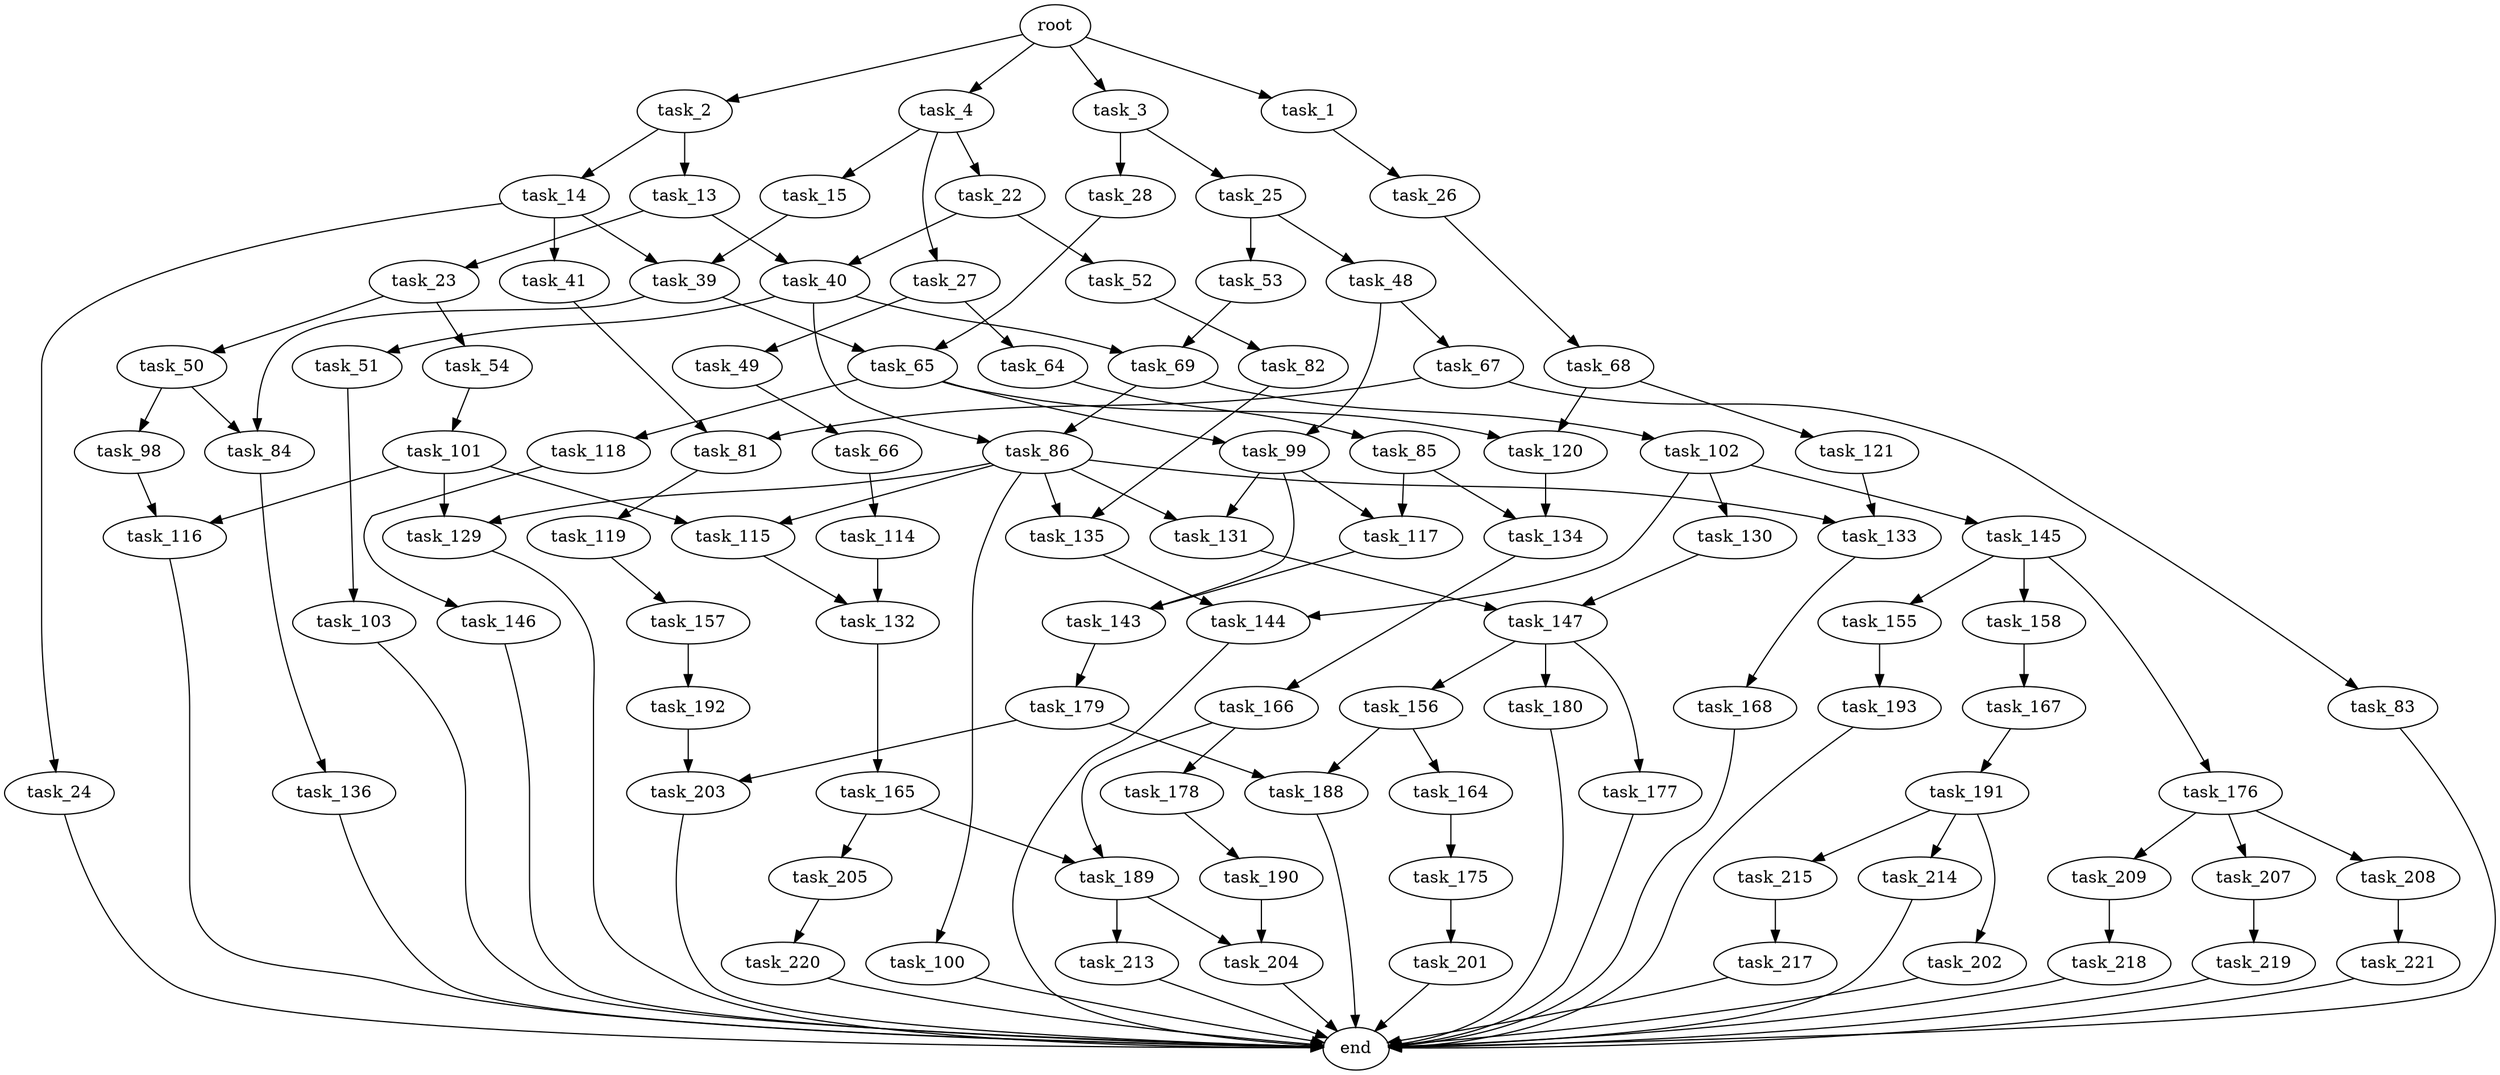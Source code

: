 digraph G {
  root [size="0.000000"];
  task_1 [size="16674252319.000000"];
  task_2 [size="28991029248.000000"];
  task_3 [size="817992350176.000000"];
  task_4 [size="7544424044.000000"];
  task_26 [size="8589934592.000000"];
  task_13 [size="1088220431641.000000"];
  task_14 [size="5247910400.000000"];
  task_25 [size="71617502040.000000"];
  task_28 [size="134217728000.000000"];
  task_15 [size="30699231987.000000"];
  task_22 [size="895200966.000000"];
  task_27 [size="480353480092.000000"];
  task_23 [size="368293445632.000000"];
  task_40 [size="134217728000.000000"];
  task_24 [size="13273831710.000000"];
  task_39 [size="7337258821.000000"];
  task_41 [size="8589934592.000000"];
  task_52 [size="9897189894.000000"];
  task_50 [size="134217728000.000000"];
  task_54 [size="218516240747.000000"];
  end [size="0.000000"];
  task_48 [size="134217728000.000000"];
  task_53 [size="11661871836.000000"];
  task_68 [size="27814142477.000000"];
  task_49 [size="537242078.000000"];
  task_64 [size="35825927643.000000"];
  task_65 [size="134217728000.000000"];
  task_84 [size="549755813888.000000"];
  task_51 [size="3437172735.000000"];
  task_69 [size="28991029248.000000"];
  task_86 [size="1119087245978.000000"];
  task_81 [size="11618953407.000000"];
  task_67 [size="11201515386.000000"];
  task_99 [size="8351726877.000000"];
  task_66 [size="134217728000.000000"];
  task_98 [size="203348454847.000000"];
  task_103 [size="382875237143.000000"];
  task_82 [size="19019888845.000000"];
  task_101 [size="42218406131.000000"];
  task_85 [size="231928233984.000000"];
  task_118 [size="13379688598.000000"];
  task_120 [size="44002929495.000000"];
  task_114 [size="1497843049.000000"];
  task_83 [size="5455026062.000000"];
  task_121 [size="4228596909.000000"];
  task_102 [size="418601666775.000000"];
  task_119 [size="28991029248.000000"];
  task_135 [size="4030494186.000000"];
  task_136 [size="14461961353.000000"];
  task_117 [size="1073741824000.000000"];
  task_134 [size="41543649210.000000"];
  task_100 [size="346402295524.000000"];
  task_115 [size="136025183892.000000"];
  task_129 [size="134217728000.000000"];
  task_131 [size="1014786445653.000000"];
  task_133 [size="549755813888.000000"];
  task_116 [size="28991029248.000000"];
  task_143 [size="8520983098.000000"];
  task_130 [size="1066595586.000000"];
  task_144 [size="28683413748.000000"];
  task_145 [size="42338716137.000000"];
  task_132 [size="17702261477.000000"];
  task_146 [size="267135783928.000000"];
  task_157 [size="17183568554.000000"];
  task_147 [size="8589934592.000000"];
  task_165 [size="125422151256.000000"];
  task_168 [size="134217728000.000000"];
  task_166 [size="1984937848.000000"];
  task_179 [size="1073741824000.000000"];
  task_155 [size="134217728000.000000"];
  task_158 [size="40512170754.000000"];
  task_176 [size="2047723010.000000"];
  task_156 [size="6244244679.000000"];
  task_177 [size="134217728000.000000"];
  task_180 [size="549755813888.000000"];
  task_193 [size="8589934592.000000"];
  task_164 [size="191268706044.000000"];
  task_188 [size="273967100415.000000"];
  task_192 [size="601720693190.000000"];
  task_167 [size="38740570056.000000"];
  task_175 [size="782757789696.000000"];
  task_189 [size="181934965769.000000"];
  task_205 [size="51125077796.000000"];
  task_178 [size="462544392525.000000"];
  task_191 [size="9760354674.000000"];
  task_201 [size="510418965791.000000"];
  task_207 [size="368293445632.000000"];
  task_208 [size="368293445632.000000"];
  task_209 [size="474070176.000000"];
  task_190 [size="8784116230.000000"];
  task_203 [size="6087437516.000000"];
  task_204 [size="834413874944.000000"];
  task_213 [size="39015294441.000000"];
  task_202 [size="134217728000.000000"];
  task_214 [size="126240698484.000000"];
  task_215 [size="25066515109.000000"];
  task_220 [size="1017205204441.000000"];
  task_219 [size="8132506579.000000"];
  task_221 [size="8589934592.000000"];
  task_218 [size="20824240462.000000"];
  task_217 [size="8589934592.000000"];

  root -> task_1 [size="1.000000"];
  root -> task_2 [size="1.000000"];
  root -> task_3 [size="1.000000"];
  root -> task_4 [size="1.000000"];
  task_1 -> task_26 [size="679477248.000000"];
  task_2 -> task_13 [size="75497472.000000"];
  task_2 -> task_14 [size="75497472.000000"];
  task_3 -> task_25 [size="679477248.000000"];
  task_3 -> task_28 [size="679477248.000000"];
  task_4 -> task_15 [size="838860800.000000"];
  task_4 -> task_22 [size="838860800.000000"];
  task_4 -> task_27 [size="838860800.000000"];
  task_26 -> task_68 [size="33554432.000000"];
  task_13 -> task_23 [size="838860800.000000"];
  task_13 -> task_40 [size="838860800.000000"];
  task_14 -> task_24 [size="134217728.000000"];
  task_14 -> task_39 [size="134217728.000000"];
  task_14 -> task_41 [size="134217728.000000"];
  task_25 -> task_48 [size="209715200.000000"];
  task_25 -> task_53 [size="209715200.000000"];
  task_28 -> task_65 [size="209715200.000000"];
  task_15 -> task_39 [size="679477248.000000"];
  task_22 -> task_40 [size="33554432.000000"];
  task_22 -> task_52 [size="33554432.000000"];
  task_27 -> task_49 [size="411041792.000000"];
  task_27 -> task_64 [size="411041792.000000"];
  task_23 -> task_50 [size="411041792.000000"];
  task_23 -> task_54 [size="411041792.000000"];
  task_40 -> task_51 [size="209715200.000000"];
  task_40 -> task_69 [size="209715200.000000"];
  task_40 -> task_86 [size="209715200.000000"];
  task_24 -> end [size="1.000000"];
  task_39 -> task_65 [size="411041792.000000"];
  task_39 -> task_84 [size="411041792.000000"];
  task_41 -> task_81 [size="33554432.000000"];
  task_52 -> task_82 [size="301989888.000000"];
  task_50 -> task_84 [size="209715200.000000"];
  task_50 -> task_98 [size="209715200.000000"];
  task_54 -> task_101 [size="411041792.000000"];
  task_48 -> task_67 [size="209715200.000000"];
  task_48 -> task_99 [size="209715200.000000"];
  task_53 -> task_69 [size="679477248.000000"];
  task_68 -> task_120 [size="33554432.000000"];
  task_68 -> task_121 [size="33554432.000000"];
  task_49 -> task_66 [size="33554432.000000"];
  task_64 -> task_85 [size="33554432.000000"];
  task_65 -> task_99 [size="209715200.000000"];
  task_65 -> task_118 [size="209715200.000000"];
  task_65 -> task_120 [size="209715200.000000"];
  task_84 -> task_136 [size="536870912.000000"];
  task_51 -> task_103 [size="75497472.000000"];
  task_69 -> task_86 [size="75497472.000000"];
  task_69 -> task_102 [size="75497472.000000"];
  task_86 -> task_100 [size="679477248.000000"];
  task_86 -> task_115 [size="679477248.000000"];
  task_86 -> task_129 [size="679477248.000000"];
  task_86 -> task_131 [size="679477248.000000"];
  task_86 -> task_133 [size="679477248.000000"];
  task_86 -> task_135 [size="679477248.000000"];
  task_81 -> task_119 [size="411041792.000000"];
  task_67 -> task_81 [size="411041792.000000"];
  task_67 -> task_83 [size="411041792.000000"];
  task_99 -> task_117 [size="301989888.000000"];
  task_99 -> task_131 [size="301989888.000000"];
  task_99 -> task_143 [size="301989888.000000"];
  task_66 -> task_114 [size="209715200.000000"];
  task_98 -> task_116 [size="679477248.000000"];
  task_103 -> end [size="1.000000"];
  task_82 -> task_135 [size="411041792.000000"];
  task_101 -> task_115 [size="838860800.000000"];
  task_101 -> task_116 [size="838860800.000000"];
  task_101 -> task_129 [size="838860800.000000"];
  task_85 -> task_117 [size="301989888.000000"];
  task_85 -> task_134 [size="301989888.000000"];
  task_118 -> task_146 [size="411041792.000000"];
  task_120 -> task_134 [size="33554432.000000"];
  task_114 -> task_132 [size="33554432.000000"];
  task_83 -> end [size="1.000000"];
  task_121 -> task_133 [size="75497472.000000"];
  task_102 -> task_130 [size="301989888.000000"];
  task_102 -> task_144 [size="301989888.000000"];
  task_102 -> task_145 [size="301989888.000000"];
  task_119 -> task_157 [size="75497472.000000"];
  task_135 -> task_144 [size="75497472.000000"];
  task_136 -> end [size="1.000000"];
  task_117 -> task_143 [size="838860800.000000"];
  task_134 -> task_166 [size="33554432.000000"];
  task_100 -> end [size="1.000000"];
  task_115 -> task_132 [size="134217728.000000"];
  task_129 -> end [size="1.000000"];
  task_131 -> task_147 [size="679477248.000000"];
  task_133 -> task_168 [size="536870912.000000"];
  task_116 -> end [size="1.000000"];
  task_143 -> task_179 [size="134217728.000000"];
  task_130 -> task_147 [size="75497472.000000"];
  task_144 -> end [size="1.000000"];
  task_145 -> task_155 [size="33554432.000000"];
  task_145 -> task_158 [size="33554432.000000"];
  task_145 -> task_176 [size="33554432.000000"];
  task_132 -> task_165 [size="301989888.000000"];
  task_146 -> end [size="1.000000"];
  task_157 -> task_192 [size="301989888.000000"];
  task_147 -> task_156 [size="33554432.000000"];
  task_147 -> task_177 [size="33554432.000000"];
  task_147 -> task_180 [size="33554432.000000"];
  task_165 -> task_189 [size="134217728.000000"];
  task_165 -> task_205 [size="134217728.000000"];
  task_168 -> end [size="1.000000"];
  task_166 -> task_178 [size="134217728.000000"];
  task_166 -> task_189 [size="134217728.000000"];
  task_179 -> task_188 [size="838860800.000000"];
  task_179 -> task_203 [size="838860800.000000"];
  task_155 -> task_193 [size="209715200.000000"];
  task_158 -> task_167 [size="679477248.000000"];
  task_176 -> task_207 [size="33554432.000000"];
  task_176 -> task_208 [size="33554432.000000"];
  task_176 -> task_209 [size="33554432.000000"];
  task_156 -> task_164 [size="134217728.000000"];
  task_156 -> task_188 [size="134217728.000000"];
  task_177 -> end [size="1.000000"];
  task_180 -> end [size="1.000000"];
  task_193 -> end [size="1.000000"];
  task_164 -> task_175 [size="134217728.000000"];
  task_188 -> end [size="1.000000"];
  task_192 -> task_203 [size="411041792.000000"];
  task_167 -> task_191 [size="838860800.000000"];
  task_175 -> task_201 [size="679477248.000000"];
  task_189 -> task_204 [size="301989888.000000"];
  task_189 -> task_213 [size="301989888.000000"];
  task_205 -> task_220 [size="75497472.000000"];
  task_178 -> task_190 [size="679477248.000000"];
  task_191 -> task_202 [size="301989888.000000"];
  task_191 -> task_214 [size="301989888.000000"];
  task_191 -> task_215 [size="301989888.000000"];
  task_201 -> end [size="1.000000"];
  task_207 -> task_219 [size="411041792.000000"];
  task_208 -> task_221 [size="411041792.000000"];
  task_209 -> task_218 [size="33554432.000000"];
  task_190 -> task_204 [size="209715200.000000"];
  task_203 -> end [size="1.000000"];
  task_204 -> end [size="1.000000"];
  task_213 -> end [size="1.000000"];
  task_202 -> end [size="1.000000"];
  task_214 -> end [size="1.000000"];
  task_215 -> task_217 [size="75497472.000000"];
  task_220 -> end [size="1.000000"];
  task_219 -> end [size="1.000000"];
  task_221 -> end [size="1.000000"];
  task_218 -> end [size="1.000000"];
  task_217 -> end [size="1.000000"];
}

